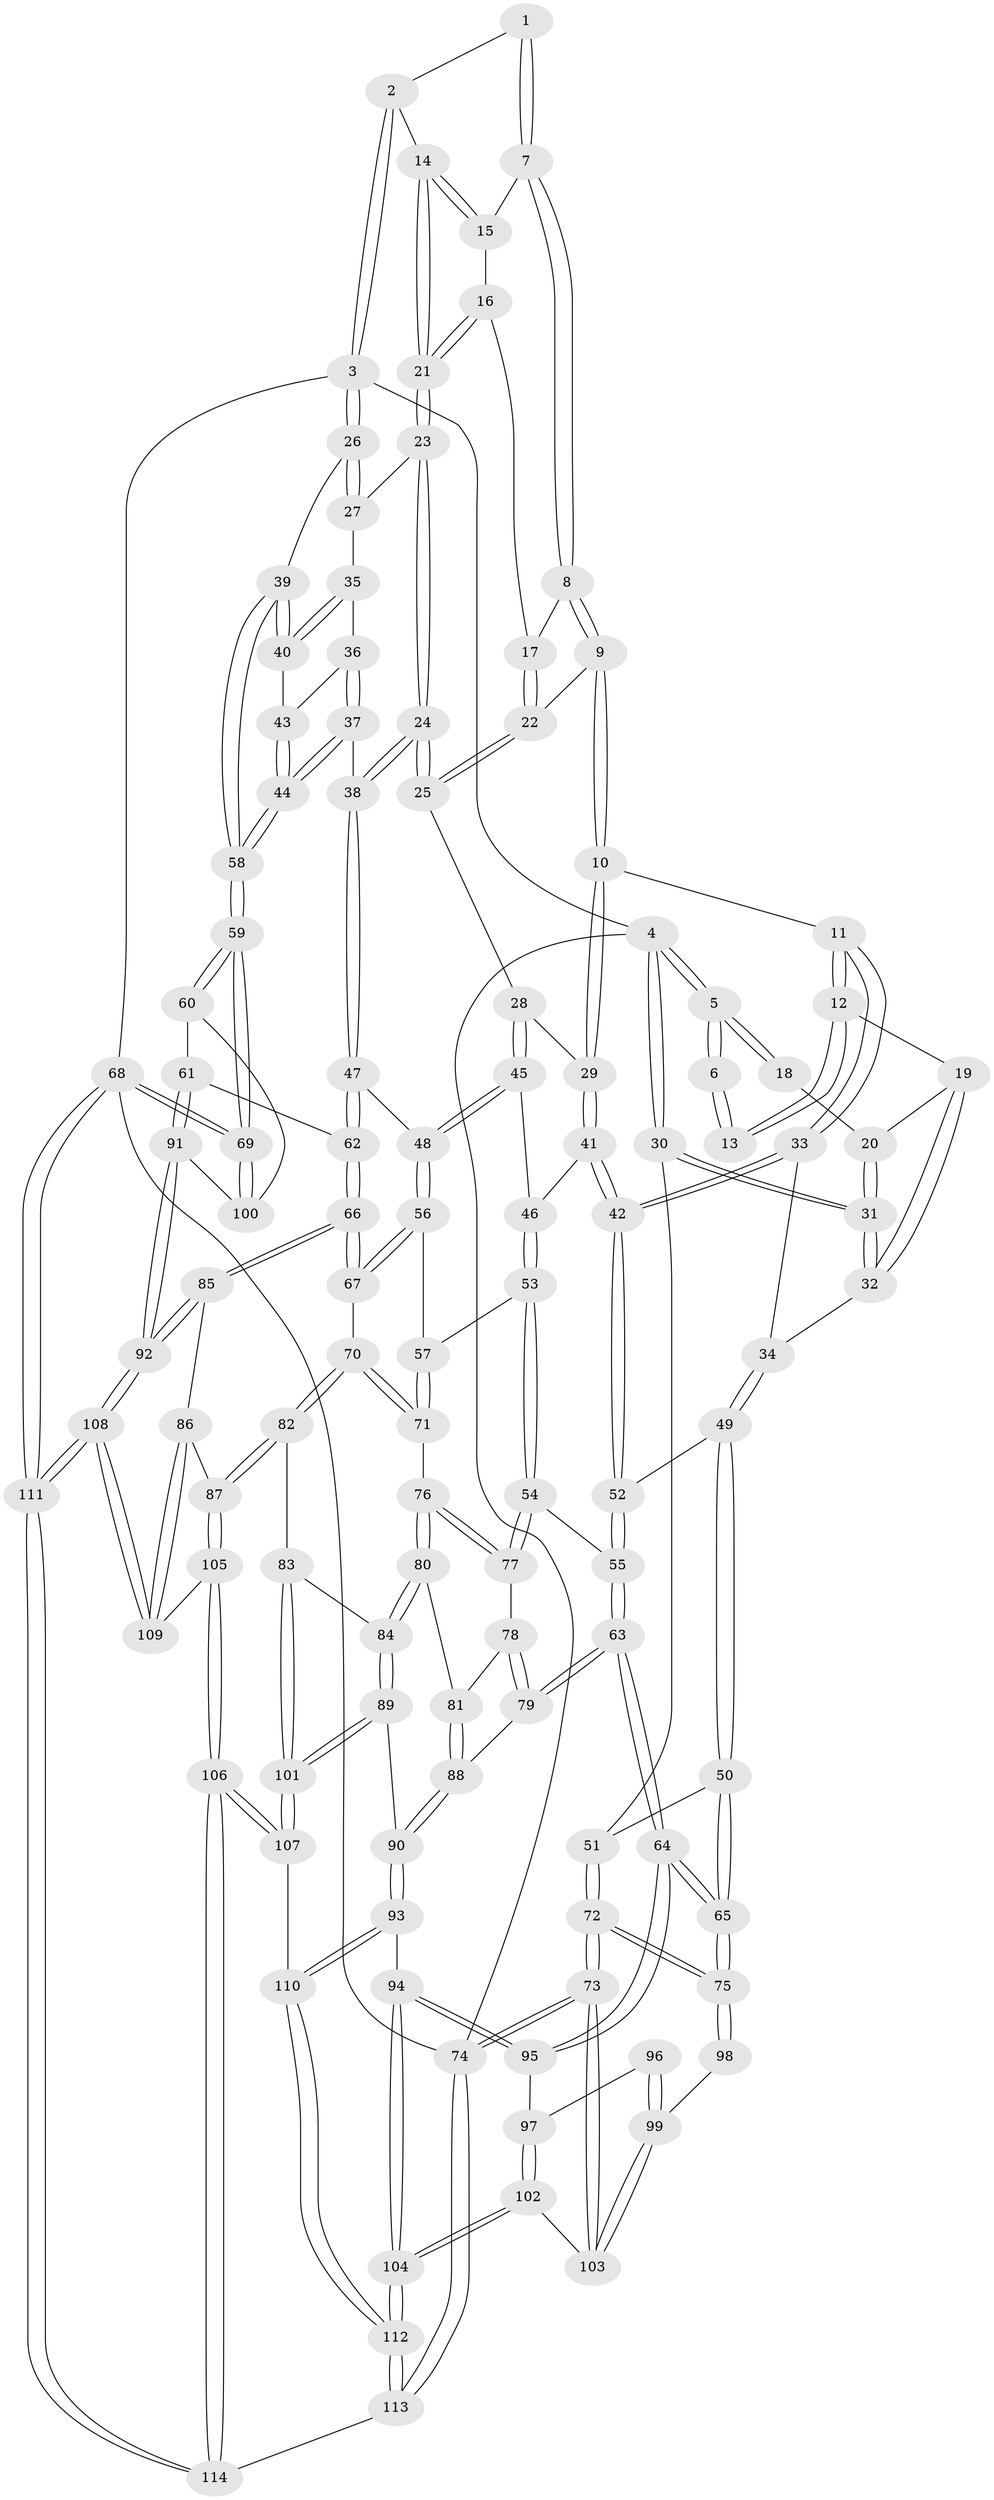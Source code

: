 // Generated by graph-tools (version 1.1) at 2025/00/03/09/25 05:00:06]
// undirected, 114 vertices, 282 edges
graph export_dot {
graph [start="1"]
  node [color=gray90,style=filled];
  1 [pos="+0.43372102371067434+0"];
  2 [pos="+0.9228538348662124+0"];
  3 [pos="+1+0"];
  4 [pos="+0+0"];
  5 [pos="+0+0"];
  6 [pos="+0.1156505788649535+0"];
  7 [pos="+0.43768551982786125+0"];
  8 [pos="+0.4373099899141026+0"];
  9 [pos="+0.4326162465489107+0"];
  10 [pos="+0.35867567531376504+0.12874555125341547"];
  11 [pos="+0.2670505520136131+0.16497232484622243"];
  12 [pos="+0.20164485901971896+0.13873198551777952"];
  13 [pos="+0.1586072737718+0.06967430172552058"];
  14 [pos="+0.7216138858127418+0.08290149013603978"];
  15 [pos="+0.5957319002205599+0.006287241031348662"];
  16 [pos="+0.6344714974593151+0.10830915656239307"];
  17 [pos="+0.6287467564196862+0.1102422830752391"];
  18 [pos="+0.07478171113981193+0.08783013925922273"];
  19 [pos="+0.18375894232476966+0.14728730049962738"];
  20 [pos="+0.03936386946995396+0.15658153390978163"];
  21 [pos="+0.7215541912437463+0.08924790772566461"];
  22 [pos="+0.5789132909785972+0.1547186053653104"];
  23 [pos="+0.745313931313745+0.14098206130541016"];
  24 [pos="+0.6932875370836229+0.2699453958787458"];
  25 [pos="+0.5708701222128951+0.24512048592332394"];
  26 [pos="+1+0"];
  27 [pos="+0.9025285963078883+0.14784020129987413"];
  28 [pos="+0.542330247153249+0.25571596031374955"];
  29 [pos="+0.4327229697951442+0.22383583020727613"];
  30 [pos="+0+0.2082099023419622"];
  31 [pos="+0+0.22076436094691926"];
  32 [pos="+0.06444511764894167+0.2756930747555079"];
  33 [pos="+0.2624542566906703+0.18117713323756163"];
  34 [pos="+0.08232525417951048+0.2934201764945306"];
  35 [pos="+0.8990305637978961+0.2096898745088183"];
  36 [pos="+0.8952171097158684+0.24031514086681974"];
  37 [pos="+0.7916183536089352+0.34445553756195463"];
  38 [pos="+0.7468834282960755+0.3513177703529835"];
  39 [pos="+1+0.2992991701697073"];
  40 [pos="+1+0.2938390015830112"];
  41 [pos="+0.39326782628841317+0.31581315146966377"];
  42 [pos="+0.22786523815892384+0.3927224103430131"];
  43 [pos="+0.946286206428193+0.27971382651843346"];
  44 [pos="+0.9443849167329995+0.4201496498214648"];
  45 [pos="+0.5215361328273787+0.4061053716749788"];
  46 [pos="+0.4464338404915289+0.4182784036591837"];
  47 [pos="+0.7059173316217543+0.4567470121347814"];
  48 [pos="+0.5498547024524626+0.43195369406844764"];
  49 [pos="+0.1783199045479556+0.4245918896422683"];
  50 [pos="+0.16659667292589503+0.43651700288195155"];
  51 [pos="+0+0.2959577423312961"];
  52 [pos="+0.21410643932487597+0.41581409407525877"];
  53 [pos="+0.36642035091389413+0.500561510032097"];
  54 [pos="+0.3577921192901868+0.5029959664848435"];
  55 [pos="+0.3093141781159779+0.4806240601335023"];
  56 [pos="+0.5173062127718194+0.5400254797044237"];
  57 [pos="+0.47636972017454904+0.5491940859658193"];
  58 [pos="+1+0.5912796010410615"];
  59 [pos="+1+0.5930977609090937"];
  60 [pos="+0.923121485328486+0.6156056314402165"];
  61 [pos="+0.7966304031169329+0.6120549215180179"];
  62 [pos="+0.7347948389263613+0.5927862338444304"];
  63 [pos="+0.2180752997284873+0.6804655699732963"];
  64 [pos="+0.20800272849211196+0.680866295350643"];
  65 [pos="+0.11091680383885406+0.5184798714403107"];
  66 [pos="+0.7025400596766237+0.6153435242327531"];
  67 [pos="+0.5717136519264073+0.5819855896541792"];
  68 [pos="+1+1"];
  69 [pos="+1+1"];
  70 [pos="+0.48257839620824144+0.6587212487901353"];
  71 [pos="+0.4677180008925705+0.6440222996219302"];
  72 [pos="+0+0.624119113785744"];
  73 [pos="+0+0.9217330590410747"];
  74 [pos="+0+1"];
  75 [pos="+0+0.6099573013318287"];
  76 [pos="+0.41291099546348803+0.6382762896388289"];
  77 [pos="+0.35744441892740847+0.5488585279583408"];
  78 [pos="+0.33735704398139144+0.5867882179219172"];
  79 [pos="+0.23049268774820936+0.6822675306172238"];
  80 [pos="+0.37459296987788915+0.6898433869961309"];
  81 [pos="+0.34906549305512025+0.6840743741048796"];
  82 [pos="+0.5077182373726161+0.7263195365523322"];
  83 [pos="+0.4538739659705472+0.7342233353509952"];
  84 [pos="+0.3861363997193792+0.7105379743008234"];
  85 [pos="+0.6735741178366762+0.6628614324599967"];
  86 [pos="+0.5610466572651913+0.7377652916474337"];
  87 [pos="+0.5301349181245474+0.741720550843291"];
  88 [pos="+0.26883752478342293+0.702477653418245"];
  89 [pos="+0.35599917251841423+0.782662318852402"];
  90 [pos="+0.30302857607092487+0.7658460372838983"];
  91 [pos="+0.7966196846447602+0.8025200737079327"];
  92 [pos="+0.7152456911600141+0.8683367639448819"];
  93 [pos="+0.2634943373693624+0.8346263428763219"];
  94 [pos="+0.22004071777790396+0.8500135431099999"];
  95 [pos="+0.1922789251337793+0.7011761985812432"];
  96 [pos="+0.14926852828628887+0.7151412815002175"];
  97 [pos="+0.166197333898323+0.7139104923107895"];
  98 [pos="+0.06747697878605767+0.7084805554429688"];
  99 [pos="+0.07493323246097536+0.7923855576420374"];
  100 [pos="+0.8492822024099363+0.815980448935687"];
  101 [pos="+0.38203229321213683+0.8182879657846686"];
  102 [pos="+0.10736911131586022+0.856956458634299"];
  103 [pos="+0.06355739724838808+0.8493108353837772"];
  104 [pos="+0.18240502752650853+0.9029691044108018"];
  105 [pos="+0.4835727920591377+0.8692465414479378"];
  106 [pos="+0.44421963670859715+0.908720927815732"];
  107 [pos="+0.3939748369264017+0.8710355772780777"];
  108 [pos="+0.6991963729997086+0.9149924308733018"];
  109 [pos="+0.6418632911247185+0.8771351241685764"];
  110 [pos="+0.35916942373445826+0.8746554194609696"];
  111 [pos="+0.7717635729640347+1"];
  112 [pos="+0.2037252929900379+0.9882501891349879"];
  113 [pos="+0.2005979576744653+1"];
  114 [pos="+0.4745733343250272+1"];
  1 -- 2;
  1 -- 7;
  1 -- 7;
  2 -- 3;
  2 -- 3;
  2 -- 14;
  3 -- 4;
  3 -- 26;
  3 -- 26;
  3 -- 68;
  4 -- 5;
  4 -- 5;
  4 -- 30;
  4 -- 30;
  4 -- 74;
  5 -- 6;
  5 -- 6;
  5 -- 18;
  5 -- 18;
  6 -- 13;
  6 -- 13;
  7 -- 8;
  7 -- 8;
  7 -- 15;
  8 -- 9;
  8 -- 9;
  8 -- 17;
  9 -- 10;
  9 -- 10;
  9 -- 22;
  10 -- 11;
  10 -- 29;
  10 -- 29;
  11 -- 12;
  11 -- 12;
  11 -- 33;
  11 -- 33;
  12 -- 13;
  12 -- 13;
  12 -- 19;
  14 -- 15;
  14 -- 15;
  14 -- 21;
  14 -- 21;
  15 -- 16;
  16 -- 17;
  16 -- 21;
  16 -- 21;
  17 -- 22;
  17 -- 22;
  18 -- 20;
  19 -- 20;
  19 -- 32;
  19 -- 32;
  20 -- 31;
  20 -- 31;
  21 -- 23;
  21 -- 23;
  22 -- 25;
  22 -- 25;
  23 -- 24;
  23 -- 24;
  23 -- 27;
  24 -- 25;
  24 -- 25;
  24 -- 38;
  24 -- 38;
  25 -- 28;
  26 -- 27;
  26 -- 27;
  26 -- 39;
  27 -- 35;
  28 -- 29;
  28 -- 45;
  28 -- 45;
  29 -- 41;
  29 -- 41;
  30 -- 31;
  30 -- 31;
  30 -- 51;
  31 -- 32;
  31 -- 32;
  32 -- 34;
  33 -- 34;
  33 -- 42;
  33 -- 42;
  34 -- 49;
  34 -- 49;
  35 -- 36;
  35 -- 40;
  35 -- 40;
  36 -- 37;
  36 -- 37;
  36 -- 43;
  37 -- 38;
  37 -- 44;
  37 -- 44;
  38 -- 47;
  38 -- 47;
  39 -- 40;
  39 -- 40;
  39 -- 58;
  39 -- 58;
  40 -- 43;
  41 -- 42;
  41 -- 42;
  41 -- 46;
  42 -- 52;
  42 -- 52;
  43 -- 44;
  43 -- 44;
  44 -- 58;
  44 -- 58;
  45 -- 46;
  45 -- 48;
  45 -- 48;
  46 -- 53;
  46 -- 53;
  47 -- 48;
  47 -- 62;
  47 -- 62;
  48 -- 56;
  48 -- 56;
  49 -- 50;
  49 -- 50;
  49 -- 52;
  50 -- 51;
  50 -- 65;
  50 -- 65;
  51 -- 72;
  51 -- 72;
  52 -- 55;
  52 -- 55;
  53 -- 54;
  53 -- 54;
  53 -- 57;
  54 -- 55;
  54 -- 77;
  54 -- 77;
  55 -- 63;
  55 -- 63;
  56 -- 57;
  56 -- 67;
  56 -- 67;
  57 -- 71;
  57 -- 71;
  58 -- 59;
  58 -- 59;
  59 -- 60;
  59 -- 60;
  59 -- 69;
  59 -- 69;
  60 -- 61;
  60 -- 100;
  61 -- 62;
  61 -- 91;
  61 -- 91;
  62 -- 66;
  62 -- 66;
  63 -- 64;
  63 -- 64;
  63 -- 79;
  63 -- 79;
  64 -- 65;
  64 -- 65;
  64 -- 95;
  64 -- 95;
  65 -- 75;
  65 -- 75;
  66 -- 67;
  66 -- 67;
  66 -- 85;
  66 -- 85;
  67 -- 70;
  68 -- 69;
  68 -- 69;
  68 -- 111;
  68 -- 111;
  68 -- 74;
  69 -- 100;
  69 -- 100;
  70 -- 71;
  70 -- 71;
  70 -- 82;
  70 -- 82;
  71 -- 76;
  72 -- 73;
  72 -- 73;
  72 -- 75;
  72 -- 75;
  73 -- 74;
  73 -- 74;
  73 -- 103;
  73 -- 103;
  74 -- 113;
  74 -- 113;
  75 -- 98;
  75 -- 98;
  76 -- 77;
  76 -- 77;
  76 -- 80;
  76 -- 80;
  77 -- 78;
  78 -- 79;
  78 -- 79;
  78 -- 81;
  79 -- 88;
  80 -- 81;
  80 -- 84;
  80 -- 84;
  81 -- 88;
  81 -- 88;
  82 -- 83;
  82 -- 87;
  82 -- 87;
  83 -- 84;
  83 -- 101;
  83 -- 101;
  84 -- 89;
  84 -- 89;
  85 -- 86;
  85 -- 92;
  85 -- 92;
  86 -- 87;
  86 -- 109;
  86 -- 109;
  87 -- 105;
  87 -- 105;
  88 -- 90;
  88 -- 90;
  89 -- 90;
  89 -- 101;
  89 -- 101;
  90 -- 93;
  90 -- 93;
  91 -- 92;
  91 -- 92;
  91 -- 100;
  92 -- 108;
  92 -- 108;
  93 -- 94;
  93 -- 110;
  93 -- 110;
  94 -- 95;
  94 -- 95;
  94 -- 104;
  94 -- 104;
  95 -- 97;
  96 -- 97;
  96 -- 99;
  96 -- 99;
  97 -- 102;
  97 -- 102;
  98 -- 99;
  99 -- 103;
  99 -- 103;
  101 -- 107;
  101 -- 107;
  102 -- 103;
  102 -- 104;
  102 -- 104;
  104 -- 112;
  104 -- 112;
  105 -- 106;
  105 -- 106;
  105 -- 109;
  106 -- 107;
  106 -- 107;
  106 -- 114;
  106 -- 114;
  107 -- 110;
  108 -- 109;
  108 -- 109;
  108 -- 111;
  108 -- 111;
  110 -- 112;
  110 -- 112;
  111 -- 114;
  111 -- 114;
  112 -- 113;
  112 -- 113;
  113 -- 114;
}
